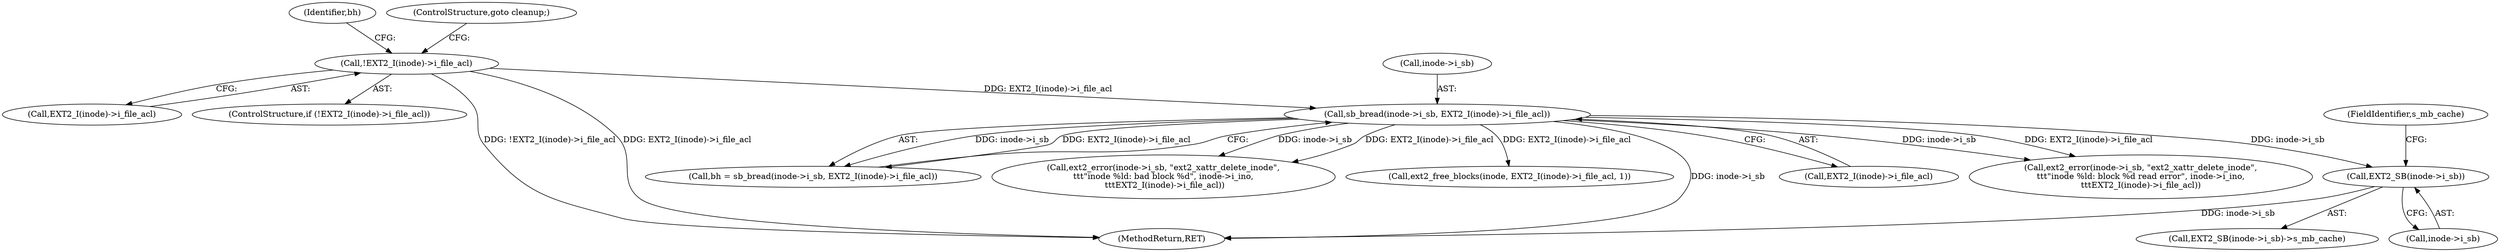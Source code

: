 digraph "0_linux_be0726d33cb8f411945884664924bed3cb8c70ee_6@pointer" {
"1000209" [label="(Call,EXT2_SB(inode->i_sb))"];
"1000123" [label="(Call,sb_bread(inode->i_sb, EXT2_I(inode)->i_file_acl))"];
"1000115" [label="(Call,!EXT2_I(inode)->i_file_acl)"];
"1000209" [label="(Call,EXT2_SB(inode->i_sb))"];
"1000116" [label="(Call,EXT2_I(inode)->i_file_acl)"];
"1000124" [label="(Call,inode->i_sb)"];
"1000115" [label="(Call,!EXT2_I(inode)->i_file_acl)"];
"1000122" [label="(Identifier,bh)"];
"1000213" [label="(FieldIdentifier,s_mb_cache)"];
"1000208" [label="(Call,EXT2_SB(inode->i_sb)->s_mb_cache)"];
"1000135" [label="(Call,ext2_error(inode->i_sb, \"ext2_xattr_delete_inode\",\n\t\t\t\"inode %ld: block %d read error\", inode->i_ino,\n\t\t\tEXT2_I(inode)->i_file_acl))"];
"1000123" [label="(Call,sb_bread(inode->i_sb, EXT2_I(inode)->i_file_acl))"];
"1000121" [label="(Call,bh = sb_bread(inode->i_sb, EXT2_I(inode)->i_file_acl))"];
"1000174" [label="(Call,ext2_error(inode->i_sb, \"ext2_xattr_delete_inode\",\n\t\t\t\"inode %ld: bad block %d\", inode->i_ino,\n \t\t\tEXT2_I(inode)->i_file_acl))"];
"1000114" [label="(ControlStructure,if (!EXT2_I(inode)->i_file_acl))"];
"1000218" [label="(Call,ext2_free_blocks(inode, EXT2_I(inode)->i_file_acl, 1))"];
"1000120" [label="(ControlStructure,goto cleanup;)"];
"1000276" [label="(MethodReturn,RET)"];
"1000127" [label="(Call,EXT2_I(inode)->i_file_acl)"];
"1000210" [label="(Call,inode->i_sb)"];
"1000209" -> "1000208"  [label="AST: "];
"1000209" -> "1000210"  [label="CFG: "];
"1000210" -> "1000209"  [label="AST: "];
"1000213" -> "1000209"  [label="CFG: "];
"1000209" -> "1000276"  [label="DDG: inode->i_sb"];
"1000123" -> "1000209"  [label="DDG: inode->i_sb"];
"1000123" -> "1000121"  [label="AST: "];
"1000123" -> "1000127"  [label="CFG: "];
"1000124" -> "1000123"  [label="AST: "];
"1000127" -> "1000123"  [label="AST: "];
"1000121" -> "1000123"  [label="CFG: "];
"1000123" -> "1000276"  [label="DDG: inode->i_sb"];
"1000123" -> "1000121"  [label="DDG: inode->i_sb"];
"1000123" -> "1000121"  [label="DDG: EXT2_I(inode)->i_file_acl"];
"1000115" -> "1000123"  [label="DDG: EXT2_I(inode)->i_file_acl"];
"1000123" -> "1000135"  [label="DDG: inode->i_sb"];
"1000123" -> "1000135"  [label="DDG: EXT2_I(inode)->i_file_acl"];
"1000123" -> "1000174"  [label="DDG: inode->i_sb"];
"1000123" -> "1000174"  [label="DDG: EXT2_I(inode)->i_file_acl"];
"1000123" -> "1000218"  [label="DDG: EXT2_I(inode)->i_file_acl"];
"1000115" -> "1000114"  [label="AST: "];
"1000115" -> "1000116"  [label="CFG: "];
"1000116" -> "1000115"  [label="AST: "];
"1000120" -> "1000115"  [label="CFG: "];
"1000122" -> "1000115"  [label="CFG: "];
"1000115" -> "1000276"  [label="DDG: !EXT2_I(inode)->i_file_acl"];
"1000115" -> "1000276"  [label="DDG: EXT2_I(inode)->i_file_acl"];
}
